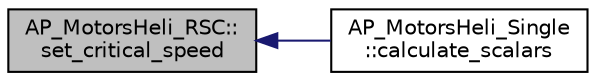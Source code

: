 digraph "AP_MotorsHeli_RSC::set_critical_speed"
{
 // INTERACTIVE_SVG=YES
  edge [fontname="Helvetica",fontsize="10",labelfontname="Helvetica",labelfontsize="10"];
  node [fontname="Helvetica",fontsize="10",shape=record];
  rankdir="LR";
  Node1 [label="AP_MotorsHeli_RSC::\lset_critical_speed",height=0.2,width=0.4,color="black", fillcolor="grey75", style="filled", fontcolor="black"];
  Node1 -> Node2 [dir="back",color="midnightblue",fontsize="10",style="solid",fontname="Helvetica"];
  Node2 [label="AP_MotorsHeli_Single\l::calculate_scalars",height=0.2,width=0.4,color="black", fillcolor="white", style="filled",URL="$classAP__MotorsHeli__Single.html#a485a6e409c75143d5affc5f6c1f6d20f"];
}
